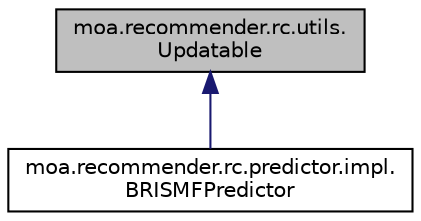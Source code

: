 digraph "moa.recommender.rc.utils.Updatable"
{
 // LATEX_PDF_SIZE
  edge [fontname="Helvetica",fontsize="10",labelfontname="Helvetica",labelfontsize="10"];
  node [fontname="Helvetica",fontsize="10",shape=record];
  Node1 [label="moa.recommender.rc.utils.\lUpdatable",height=0.2,width=0.4,color="black", fillcolor="grey75", style="filled", fontcolor="black",tooltip=" "];
  Node1 -> Node2 [dir="back",color="midnightblue",fontsize="10",style="solid",fontname="Helvetica"];
  Node2 [label="moa.recommender.rc.predictor.impl.\lBRISMFPredictor",height=0.2,width=0.4,color="black", fillcolor="white", style="filled",URL="$classmoa_1_1recommender_1_1rc_1_1predictor_1_1impl_1_1_b_r_i_s_m_f_predictor.html",tooltip=" "];
}
